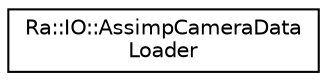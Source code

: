 digraph "Graphical Class Hierarchy"
{
 // INTERACTIVE_SVG=YES
 // LATEX_PDF_SIZE
  edge [fontname="Helvetica",fontsize="10",labelfontname="Helvetica",labelfontsize="10"];
  node [fontname="Helvetica",fontsize="10",shape=record];
  rankdir="LR";
  Node0 [label="Ra::IO::AssimpCameraData\lLoader",height=0.2,width=0.4,color="black", fillcolor="white", style="filled",URL="$classRa_1_1IO_1_1AssimpCameraDataLoader.html",tooltip=" "];
}
